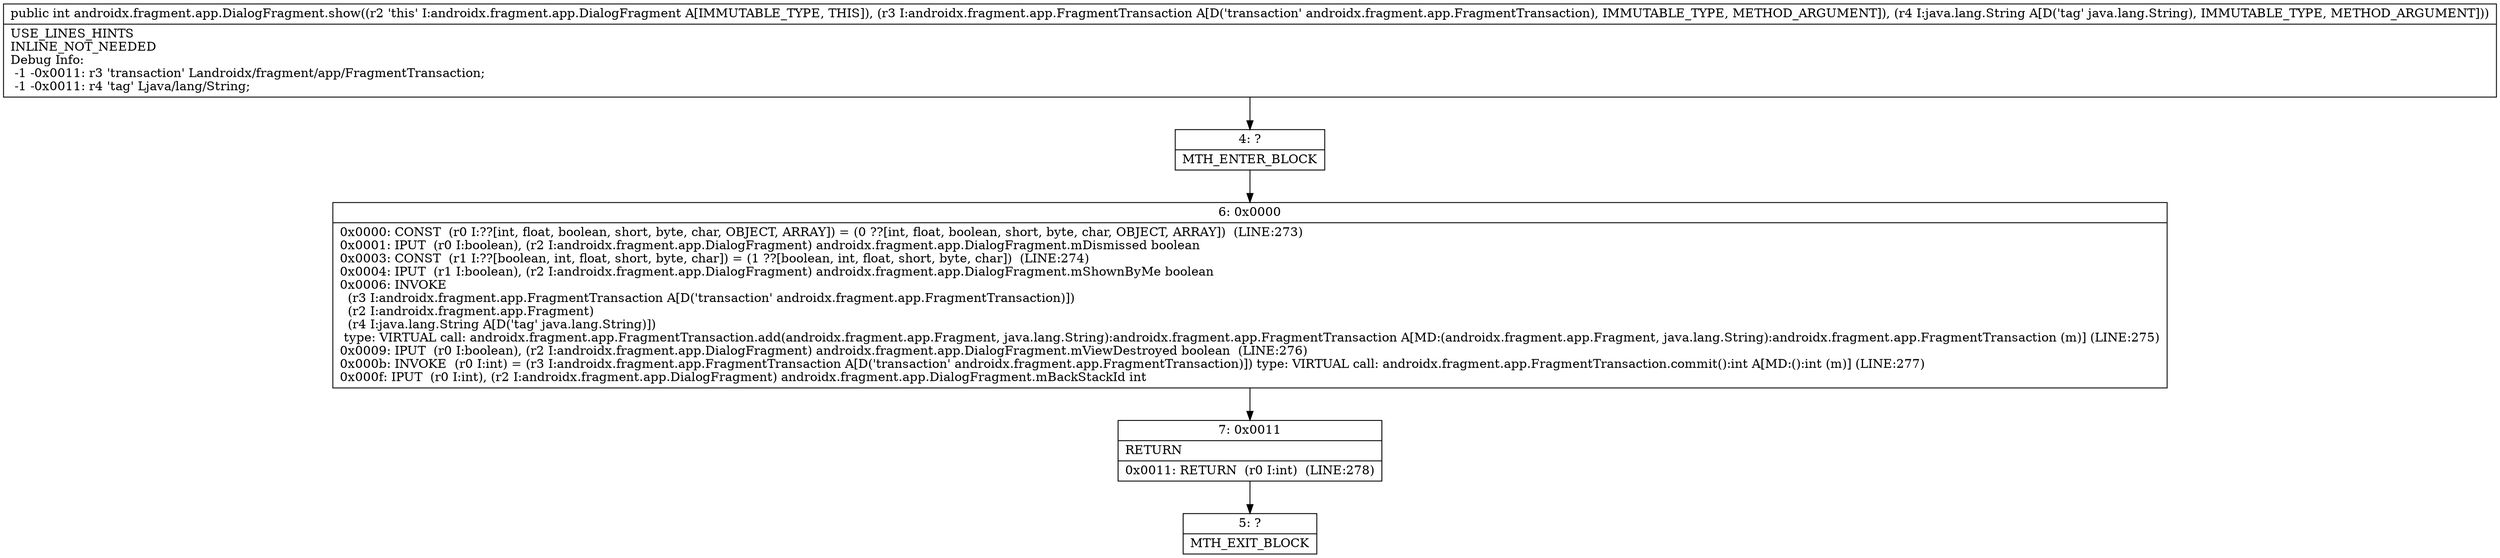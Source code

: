 digraph "CFG forandroidx.fragment.app.DialogFragment.show(Landroidx\/fragment\/app\/FragmentTransaction;Ljava\/lang\/String;)I" {
Node_4 [shape=record,label="{4\:\ ?|MTH_ENTER_BLOCK\l}"];
Node_6 [shape=record,label="{6\:\ 0x0000|0x0000: CONST  (r0 I:??[int, float, boolean, short, byte, char, OBJECT, ARRAY]) = (0 ??[int, float, boolean, short, byte, char, OBJECT, ARRAY])  (LINE:273)\l0x0001: IPUT  (r0 I:boolean), (r2 I:androidx.fragment.app.DialogFragment) androidx.fragment.app.DialogFragment.mDismissed boolean \l0x0003: CONST  (r1 I:??[boolean, int, float, short, byte, char]) = (1 ??[boolean, int, float, short, byte, char])  (LINE:274)\l0x0004: IPUT  (r1 I:boolean), (r2 I:androidx.fragment.app.DialogFragment) androidx.fragment.app.DialogFragment.mShownByMe boolean \l0x0006: INVOKE  \l  (r3 I:androidx.fragment.app.FragmentTransaction A[D('transaction' androidx.fragment.app.FragmentTransaction)])\l  (r2 I:androidx.fragment.app.Fragment)\l  (r4 I:java.lang.String A[D('tag' java.lang.String)])\l type: VIRTUAL call: androidx.fragment.app.FragmentTransaction.add(androidx.fragment.app.Fragment, java.lang.String):androidx.fragment.app.FragmentTransaction A[MD:(androidx.fragment.app.Fragment, java.lang.String):androidx.fragment.app.FragmentTransaction (m)] (LINE:275)\l0x0009: IPUT  (r0 I:boolean), (r2 I:androidx.fragment.app.DialogFragment) androidx.fragment.app.DialogFragment.mViewDestroyed boolean  (LINE:276)\l0x000b: INVOKE  (r0 I:int) = (r3 I:androidx.fragment.app.FragmentTransaction A[D('transaction' androidx.fragment.app.FragmentTransaction)]) type: VIRTUAL call: androidx.fragment.app.FragmentTransaction.commit():int A[MD:():int (m)] (LINE:277)\l0x000f: IPUT  (r0 I:int), (r2 I:androidx.fragment.app.DialogFragment) androidx.fragment.app.DialogFragment.mBackStackId int \l}"];
Node_7 [shape=record,label="{7\:\ 0x0011|RETURN\l|0x0011: RETURN  (r0 I:int)  (LINE:278)\l}"];
Node_5 [shape=record,label="{5\:\ ?|MTH_EXIT_BLOCK\l}"];
MethodNode[shape=record,label="{public int androidx.fragment.app.DialogFragment.show((r2 'this' I:androidx.fragment.app.DialogFragment A[IMMUTABLE_TYPE, THIS]), (r3 I:androidx.fragment.app.FragmentTransaction A[D('transaction' androidx.fragment.app.FragmentTransaction), IMMUTABLE_TYPE, METHOD_ARGUMENT]), (r4 I:java.lang.String A[D('tag' java.lang.String), IMMUTABLE_TYPE, METHOD_ARGUMENT]))  | USE_LINES_HINTS\lINLINE_NOT_NEEDED\lDebug Info:\l  \-1 \-0x0011: r3 'transaction' Landroidx\/fragment\/app\/FragmentTransaction;\l  \-1 \-0x0011: r4 'tag' Ljava\/lang\/String;\l}"];
MethodNode -> Node_4;Node_4 -> Node_6;
Node_6 -> Node_7;
Node_7 -> Node_5;
}

